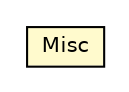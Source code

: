 #!/usr/local/bin/dot
#
# Class diagram 
# Generated by UMLGraph version 5.1 (http://www.umlgraph.org/)
#

digraph G {
	edge [fontname="Helvetica",fontsize=10,labelfontname="Helvetica",labelfontsize=10];
	node [fontname="Helvetica",fontsize=10,shape=plaintext];
	nodesep=0.25;
	ranksep=0.5;
	// pt.ist.fenixframework.util.Misc
	c55525 [label=<<table title="pt.ist.fenixframework.util.Misc" border="0" cellborder="1" cellspacing="0" cellpadding="2" port="p" bgcolor="lemonChiffon" href="./Misc.html">
		<tr><td><table border="0" cellspacing="0" cellpadding="1">
<tr><td align="center" balign="center"> Misc </td></tr>
		</table></td></tr>
		</table>>, fontname="Helvetica", fontcolor="black", fontsize=10.0];
}

